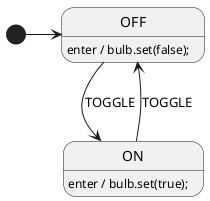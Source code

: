 @startuml

' //////////////////////// STATE ORGANIZATION ///////////////////////
' Note: StateSmith treats state names and events as case insensitive.
' More info: https://github.com/StateSmith/StateSmith/wiki/PlantUML

state OFF
state ON


' ///////////////////////// STATE HANDLERS /////////////////////////
' Syntax: https://github.com/StateSmith/StateSmith/wiki/Behaviors

[*] -> OFF

' OFF
OFF: enter / bulb.set(false);
OFF --> ON : TOGGLE

' ON
ON: enter / bulb.set(true);
ON --> OFF : TOGGLE

@enduml
